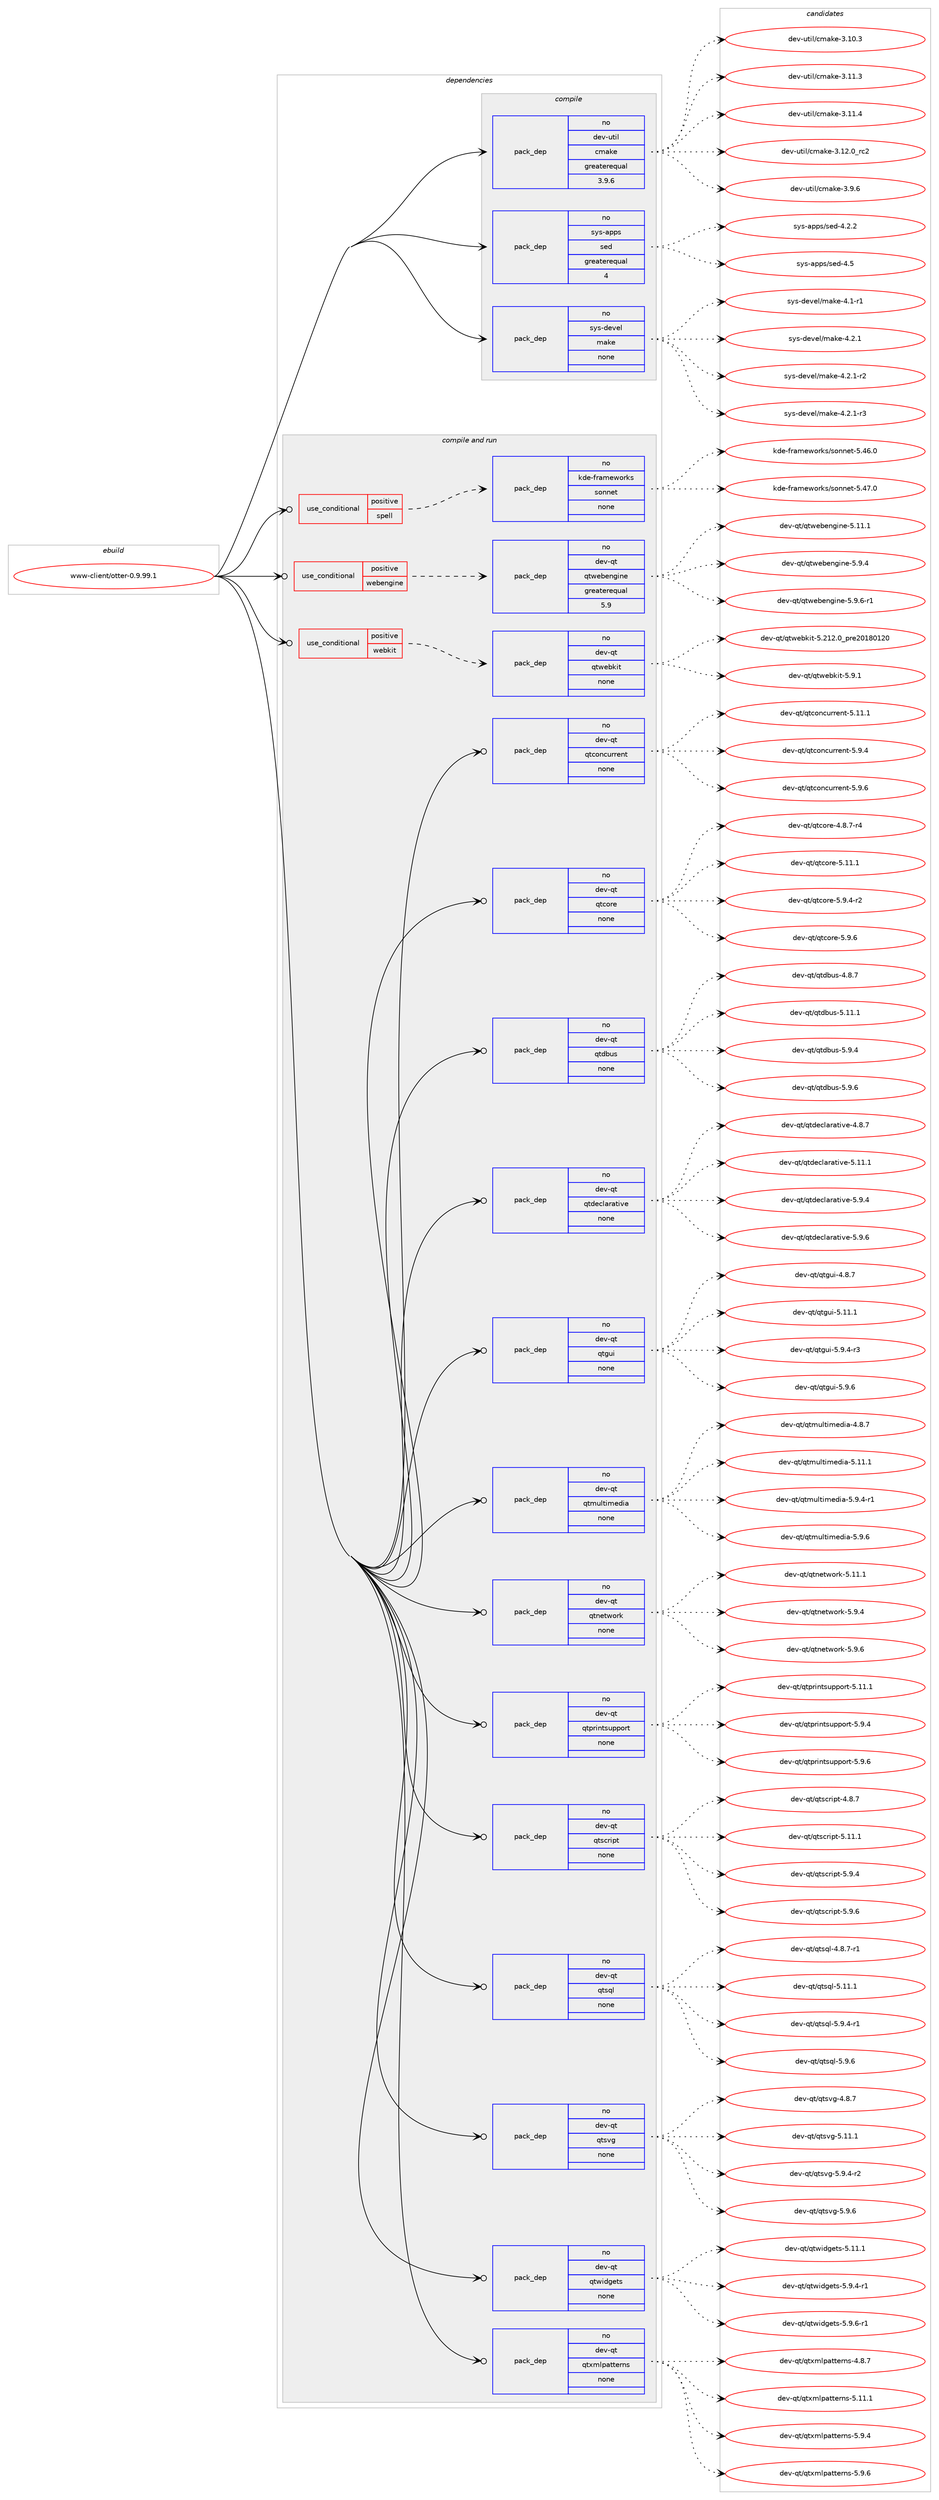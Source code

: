 digraph prolog {

# *************
# Graph options
# *************

newrank=true;
concentrate=true;
compound=true;
graph [rankdir=LR,fontname=Helvetica,fontsize=10,ranksep=1.5];#, ranksep=2.5, nodesep=0.2];
edge  [arrowhead=vee];
node  [fontname=Helvetica,fontsize=10];

# **********
# The ebuild
# **********

subgraph cluster_leftcol {
color=gray;
rank=same;
label=<<i>ebuild</i>>;
id [label="www-client/otter-0.9.99.1", color=red, width=4, href="../www-client/otter-0.9.99.1.svg"];
}

# ****************
# The dependencies
# ****************

subgraph cluster_midcol {
color=gray;
label=<<i>dependencies</i>>;
subgraph cluster_compile {
fillcolor="#eeeeee";
style=filled;
label=<<i>compile</i>>;
subgraph pack6785 {
dependency8712 [label=<<TABLE BORDER="0" CELLBORDER="1" CELLSPACING="0" CELLPADDING="4" WIDTH="220"><TR><TD ROWSPAN="6" CELLPADDING="30">pack_dep</TD></TR><TR><TD WIDTH="110">no</TD></TR><TR><TD>dev-util</TD></TR><TR><TD>cmake</TD></TR><TR><TD>greaterequal</TD></TR><TR><TD>3.9.6</TD></TR></TABLE>>, shape=none, color=blue];
}
id:e -> dependency8712:w [weight=20,style="solid",arrowhead="vee"];
subgraph pack6786 {
dependency8713 [label=<<TABLE BORDER="0" CELLBORDER="1" CELLSPACING="0" CELLPADDING="4" WIDTH="220"><TR><TD ROWSPAN="6" CELLPADDING="30">pack_dep</TD></TR><TR><TD WIDTH="110">no</TD></TR><TR><TD>sys-apps</TD></TR><TR><TD>sed</TD></TR><TR><TD>greaterequal</TD></TR><TR><TD>4</TD></TR></TABLE>>, shape=none, color=blue];
}
id:e -> dependency8713:w [weight=20,style="solid",arrowhead="vee"];
subgraph pack6787 {
dependency8714 [label=<<TABLE BORDER="0" CELLBORDER="1" CELLSPACING="0" CELLPADDING="4" WIDTH="220"><TR><TD ROWSPAN="6" CELLPADDING="30">pack_dep</TD></TR><TR><TD WIDTH="110">no</TD></TR><TR><TD>sys-devel</TD></TR><TR><TD>make</TD></TR><TR><TD>none</TD></TR><TR><TD></TD></TR></TABLE>>, shape=none, color=blue];
}
id:e -> dependency8714:w [weight=20,style="solid",arrowhead="vee"];
}
subgraph cluster_compileandrun {
fillcolor="#eeeeee";
style=filled;
label=<<i>compile and run</i>>;
subgraph cond1808 {
dependency8715 [label=<<TABLE BORDER="0" CELLBORDER="1" CELLSPACING="0" CELLPADDING="4"><TR><TD ROWSPAN="3" CELLPADDING="10">use_conditional</TD></TR><TR><TD>positive</TD></TR><TR><TD>spell</TD></TR></TABLE>>, shape=none, color=red];
subgraph pack6788 {
dependency8716 [label=<<TABLE BORDER="0" CELLBORDER="1" CELLSPACING="0" CELLPADDING="4" WIDTH="220"><TR><TD ROWSPAN="6" CELLPADDING="30">pack_dep</TD></TR><TR><TD WIDTH="110">no</TD></TR><TR><TD>kde-frameworks</TD></TR><TR><TD>sonnet</TD></TR><TR><TD>none</TD></TR><TR><TD></TD></TR></TABLE>>, shape=none, color=blue];
}
dependency8715:e -> dependency8716:w [weight=20,style="dashed",arrowhead="vee"];
}
id:e -> dependency8715:w [weight=20,style="solid",arrowhead="odotvee"];
subgraph cond1809 {
dependency8717 [label=<<TABLE BORDER="0" CELLBORDER="1" CELLSPACING="0" CELLPADDING="4"><TR><TD ROWSPAN="3" CELLPADDING="10">use_conditional</TD></TR><TR><TD>positive</TD></TR><TR><TD>webengine</TD></TR></TABLE>>, shape=none, color=red];
subgraph pack6789 {
dependency8718 [label=<<TABLE BORDER="0" CELLBORDER="1" CELLSPACING="0" CELLPADDING="4" WIDTH="220"><TR><TD ROWSPAN="6" CELLPADDING="30">pack_dep</TD></TR><TR><TD WIDTH="110">no</TD></TR><TR><TD>dev-qt</TD></TR><TR><TD>qtwebengine</TD></TR><TR><TD>greaterequal</TD></TR><TR><TD>5.9</TD></TR></TABLE>>, shape=none, color=blue];
}
dependency8717:e -> dependency8718:w [weight=20,style="dashed",arrowhead="vee"];
}
id:e -> dependency8717:w [weight=20,style="solid",arrowhead="odotvee"];
subgraph cond1810 {
dependency8719 [label=<<TABLE BORDER="0" CELLBORDER="1" CELLSPACING="0" CELLPADDING="4"><TR><TD ROWSPAN="3" CELLPADDING="10">use_conditional</TD></TR><TR><TD>positive</TD></TR><TR><TD>webkit</TD></TR></TABLE>>, shape=none, color=red];
subgraph pack6790 {
dependency8720 [label=<<TABLE BORDER="0" CELLBORDER="1" CELLSPACING="0" CELLPADDING="4" WIDTH="220"><TR><TD ROWSPAN="6" CELLPADDING="30">pack_dep</TD></TR><TR><TD WIDTH="110">no</TD></TR><TR><TD>dev-qt</TD></TR><TR><TD>qtwebkit</TD></TR><TR><TD>none</TD></TR><TR><TD></TD></TR></TABLE>>, shape=none, color=blue];
}
dependency8719:e -> dependency8720:w [weight=20,style="dashed",arrowhead="vee"];
}
id:e -> dependency8719:w [weight=20,style="solid",arrowhead="odotvee"];
subgraph pack6791 {
dependency8721 [label=<<TABLE BORDER="0" CELLBORDER="1" CELLSPACING="0" CELLPADDING="4" WIDTH="220"><TR><TD ROWSPAN="6" CELLPADDING="30">pack_dep</TD></TR><TR><TD WIDTH="110">no</TD></TR><TR><TD>dev-qt</TD></TR><TR><TD>qtconcurrent</TD></TR><TR><TD>none</TD></TR><TR><TD></TD></TR></TABLE>>, shape=none, color=blue];
}
id:e -> dependency8721:w [weight=20,style="solid",arrowhead="odotvee"];
subgraph pack6792 {
dependency8722 [label=<<TABLE BORDER="0" CELLBORDER="1" CELLSPACING="0" CELLPADDING="4" WIDTH="220"><TR><TD ROWSPAN="6" CELLPADDING="30">pack_dep</TD></TR><TR><TD WIDTH="110">no</TD></TR><TR><TD>dev-qt</TD></TR><TR><TD>qtcore</TD></TR><TR><TD>none</TD></TR><TR><TD></TD></TR></TABLE>>, shape=none, color=blue];
}
id:e -> dependency8722:w [weight=20,style="solid",arrowhead="odotvee"];
subgraph pack6793 {
dependency8723 [label=<<TABLE BORDER="0" CELLBORDER="1" CELLSPACING="0" CELLPADDING="4" WIDTH="220"><TR><TD ROWSPAN="6" CELLPADDING="30">pack_dep</TD></TR><TR><TD WIDTH="110">no</TD></TR><TR><TD>dev-qt</TD></TR><TR><TD>qtdbus</TD></TR><TR><TD>none</TD></TR><TR><TD></TD></TR></TABLE>>, shape=none, color=blue];
}
id:e -> dependency8723:w [weight=20,style="solid",arrowhead="odotvee"];
subgraph pack6794 {
dependency8724 [label=<<TABLE BORDER="0" CELLBORDER="1" CELLSPACING="0" CELLPADDING="4" WIDTH="220"><TR><TD ROWSPAN="6" CELLPADDING="30">pack_dep</TD></TR><TR><TD WIDTH="110">no</TD></TR><TR><TD>dev-qt</TD></TR><TR><TD>qtdeclarative</TD></TR><TR><TD>none</TD></TR><TR><TD></TD></TR></TABLE>>, shape=none, color=blue];
}
id:e -> dependency8724:w [weight=20,style="solid",arrowhead="odotvee"];
subgraph pack6795 {
dependency8725 [label=<<TABLE BORDER="0" CELLBORDER="1" CELLSPACING="0" CELLPADDING="4" WIDTH="220"><TR><TD ROWSPAN="6" CELLPADDING="30">pack_dep</TD></TR><TR><TD WIDTH="110">no</TD></TR><TR><TD>dev-qt</TD></TR><TR><TD>qtgui</TD></TR><TR><TD>none</TD></TR><TR><TD></TD></TR></TABLE>>, shape=none, color=blue];
}
id:e -> dependency8725:w [weight=20,style="solid",arrowhead="odotvee"];
subgraph pack6796 {
dependency8726 [label=<<TABLE BORDER="0" CELLBORDER="1" CELLSPACING="0" CELLPADDING="4" WIDTH="220"><TR><TD ROWSPAN="6" CELLPADDING="30">pack_dep</TD></TR><TR><TD WIDTH="110">no</TD></TR><TR><TD>dev-qt</TD></TR><TR><TD>qtmultimedia</TD></TR><TR><TD>none</TD></TR><TR><TD></TD></TR></TABLE>>, shape=none, color=blue];
}
id:e -> dependency8726:w [weight=20,style="solid",arrowhead="odotvee"];
subgraph pack6797 {
dependency8727 [label=<<TABLE BORDER="0" CELLBORDER="1" CELLSPACING="0" CELLPADDING="4" WIDTH="220"><TR><TD ROWSPAN="6" CELLPADDING="30">pack_dep</TD></TR><TR><TD WIDTH="110">no</TD></TR><TR><TD>dev-qt</TD></TR><TR><TD>qtnetwork</TD></TR><TR><TD>none</TD></TR><TR><TD></TD></TR></TABLE>>, shape=none, color=blue];
}
id:e -> dependency8727:w [weight=20,style="solid",arrowhead="odotvee"];
subgraph pack6798 {
dependency8728 [label=<<TABLE BORDER="0" CELLBORDER="1" CELLSPACING="0" CELLPADDING="4" WIDTH="220"><TR><TD ROWSPAN="6" CELLPADDING="30">pack_dep</TD></TR><TR><TD WIDTH="110">no</TD></TR><TR><TD>dev-qt</TD></TR><TR><TD>qtprintsupport</TD></TR><TR><TD>none</TD></TR><TR><TD></TD></TR></TABLE>>, shape=none, color=blue];
}
id:e -> dependency8728:w [weight=20,style="solid",arrowhead="odotvee"];
subgraph pack6799 {
dependency8729 [label=<<TABLE BORDER="0" CELLBORDER="1" CELLSPACING="0" CELLPADDING="4" WIDTH="220"><TR><TD ROWSPAN="6" CELLPADDING="30">pack_dep</TD></TR><TR><TD WIDTH="110">no</TD></TR><TR><TD>dev-qt</TD></TR><TR><TD>qtscript</TD></TR><TR><TD>none</TD></TR><TR><TD></TD></TR></TABLE>>, shape=none, color=blue];
}
id:e -> dependency8729:w [weight=20,style="solid",arrowhead="odotvee"];
subgraph pack6800 {
dependency8730 [label=<<TABLE BORDER="0" CELLBORDER="1" CELLSPACING="0" CELLPADDING="4" WIDTH="220"><TR><TD ROWSPAN="6" CELLPADDING="30">pack_dep</TD></TR><TR><TD WIDTH="110">no</TD></TR><TR><TD>dev-qt</TD></TR><TR><TD>qtsql</TD></TR><TR><TD>none</TD></TR><TR><TD></TD></TR></TABLE>>, shape=none, color=blue];
}
id:e -> dependency8730:w [weight=20,style="solid",arrowhead="odotvee"];
subgraph pack6801 {
dependency8731 [label=<<TABLE BORDER="0" CELLBORDER="1" CELLSPACING="0" CELLPADDING="4" WIDTH="220"><TR><TD ROWSPAN="6" CELLPADDING="30">pack_dep</TD></TR><TR><TD WIDTH="110">no</TD></TR><TR><TD>dev-qt</TD></TR><TR><TD>qtsvg</TD></TR><TR><TD>none</TD></TR><TR><TD></TD></TR></TABLE>>, shape=none, color=blue];
}
id:e -> dependency8731:w [weight=20,style="solid",arrowhead="odotvee"];
subgraph pack6802 {
dependency8732 [label=<<TABLE BORDER="0" CELLBORDER="1" CELLSPACING="0" CELLPADDING="4" WIDTH="220"><TR><TD ROWSPAN="6" CELLPADDING="30">pack_dep</TD></TR><TR><TD WIDTH="110">no</TD></TR><TR><TD>dev-qt</TD></TR><TR><TD>qtwidgets</TD></TR><TR><TD>none</TD></TR><TR><TD></TD></TR></TABLE>>, shape=none, color=blue];
}
id:e -> dependency8732:w [weight=20,style="solid",arrowhead="odotvee"];
subgraph pack6803 {
dependency8733 [label=<<TABLE BORDER="0" CELLBORDER="1" CELLSPACING="0" CELLPADDING="4" WIDTH="220"><TR><TD ROWSPAN="6" CELLPADDING="30">pack_dep</TD></TR><TR><TD WIDTH="110">no</TD></TR><TR><TD>dev-qt</TD></TR><TR><TD>qtxmlpatterns</TD></TR><TR><TD>none</TD></TR><TR><TD></TD></TR></TABLE>>, shape=none, color=blue];
}
id:e -> dependency8733:w [weight=20,style="solid",arrowhead="odotvee"];
}
subgraph cluster_run {
fillcolor="#eeeeee";
style=filled;
label=<<i>run</i>>;
}
}

# **************
# The candidates
# **************

subgraph cluster_choices {
rank=same;
color=gray;
label=<<i>candidates</i>>;

subgraph choice6785 {
color=black;
nodesep=1;
choice1001011184511711610510847991099710710145514649484651 [label="dev-util/cmake-3.10.3", color=red, width=4,href="../dev-util/cmake-3.10.3.svg"];
choice1001011184511711610510847991099710710145514649494651 [label="dev-util/cmake-3.11.3", color=red, width=4,href="../dev-util/cmake-3.11.3.svg"];
choice1001011184511711610510847991099710710145514649494652 [label="dev-util/cmake-3.11.4", color=red, width=4,href="../dev-util/cmake-3.11.4.svg"];
choice1001011184511711610510847991099710710145514649504648951149950 [label="dev-util/cmake-3.12.0_rc2", color=red, width=4,href="../dev-util/cmake-3.12.0_rc2.svg"];
choice10010111845117116105108479910997107101455146574654 [label="dev-util/cmake-3.9.6", color=red, width=4,href="../dev-util/cmake-3.9.6.svg"];
dependency8712:e -> choice1001011184511711610510847991099710710145514649484651:w [style=dotted,weight="100"];
dependency8712:e -> choice1001011184511711610510847991099710710145514649494651:w [style=dotted,weight="100"];
dependency8712:e -> choice1001011184511711610510847991099710710145514649494652:w [style=dotted,weight="100"];
dependency8712:e -> choice1001011184511711610510847991099710710145514649504648951149950:w [style=dotted,weight="100"];
dependency8712:e -> choice10010111845117116105108479910997107101455146574654:w [style=dotted,weight="100"];
}
subgraph choice6786 {
color=black;
nodesep=1;
choice115121115459711211211547115101100455246504650 [label="sys-apps/sed-4.2.2", color=red, width=4,href="../sys-apps/sed-4.2.2.svg"];
choice11512111545971121121154711510110045524653 [label="sys-apps/sed-4.5", color=red, width=4,href="../sys-apps/sed-4.5.svg"];
dependency8713:e -> choice115121115459711211211547115101100455246504650:w [style=dotted,weight="100"];
dependency8713:e -> choice11512111545971121121154711510110045524653:w [style=dotted,weight="100"];
}
subgraph choice6787 {
color=black;
nodesep=1;
choice115121115451001011181011084710997107101455246494511449 [label="sys-devel/make-4.1-r1", color=red, width=4,href="../sys-devel/make-4.1-r1.svg"];
choice115121115451001011181011084710997107101455246504649 [label="sys-devel/make-4.2.1", color=red, width=4,href="../sys-devel/make-4.2.1.svg"];
choice1151211154510010111810110847109971071014552465046494511450 [label="sys-devel/make-4.2.1-r2", color=red, width=4,href="../sys-devel/make-4.2.1-r2.svg"];
choice1151211154510010111810110847109971071014552465046494511451 [label="sys-devel/make-4.2.1-r3", color=red, width=4,href="../sys-devel/make-4.2.1-r3.svg"];
dependency8714:e -> choice115121115451001011181011084710997107101455246494511449:w [style=dotted,weight="100"];
dependency8714:e -> choice115121115451001011181011084710997107101455246504649:w [style=dotted,weight="100"];
dependency8714:e -> choice1151211154510010111810110847109971071014552465046494511450:w [style=dotted,weight="100"];
dependency8714:e -> choice1151211154510010111810110847109971071014552465046494511451:w [style=dotted,weight="100"];
}
subgraph choice6788 {
color=black;
nodesep=1;
choice10710010145102114971091011191111141071154711511111011010111645534652544648 [label="kde-frameworks/sonnet-5.46.0", color=red, width=4,href="../kde-frameworks/sonnet-5.46.0.svg"];
choice10710010145102114971091011191111141071154711511111011010111645534652554648 [label="kde-frameworks/sonnet-5.47.0", color=red, width=4,href="../kde-frameworks/sonnet-5.47.0.svg"];
dependency8716:e -> choice10710010145102114971091011191111141071154711511111011010111645534652544648:w [style=dotted,weight="100"];
dependency8716:e -> choice10710010145102114971091011191111141071154711511111011010111645534652554648:w [style=dotted,weight="100"];
}
subgraph choice6789 {
color=black;
nodesep=1;
choice10010111845113116471131161191019810111010310511010145534649494649 [label="dev-qt/qtwebengine-5.11.1", color=red, width=4,href="../dev-qt/qtwebengine-5.11.1.svg"];
choice100101118451131164711311611910198101110103105110101455346574652 [label="dev-qt/qtwebengine-5.9.4", color=red, width=4,href="../dev-qt/qtwebengine-5.9.4.svg"];
choice1001011184511311647113116119101981011101031051101014553465746544511449 [label="dev-qt/qtwebengine-5.9.6-r1", color=red, width=4,href="../dev-qt/qtwebengine-5.9.6-r1.svg"];
dependency8718:e -> choice10010111845113116471131161191019810111010310511010145534649494649:w [style=dotted,weight="100"];
dependency8718:e -> choice100101118451131164711311611910198101110103105110101455346574652:w [style=dotted,weight="100"];
dependency8718:e -> choice1001011184511311647113116119101981011101031051101014553465746544511449:w [style=dotted,weight="100"];
}
subgraph choice6790 {
color=black;
nodesep=1;
choice1001011184511311647113116119101981071051164553465049504648951121141015048495648495048 [label="dev-qt/qtwebkit-5.212.0_pre20180120", color=red, width=4,href="../dev-qt/qtwebkit-5.212.0_pre20180120.svg"];
choice100101118451131164711311611910198107105116455346574649 [label="dev-qt/qtwebkit-5.9.1", color=red, width=4,href="../dev-qt/qtwebkit-5.9.1.svg"];
dependency8720:e -> choice1001011184511311647113116119101981071051164553465049504648951121141015048495648495048:w [style=dotted,weight="100"];
dependency8720:e -> choice100101118451131164711311611910198107105116455346574649:w [style=dotted,weight="100"];
}
subgraph choice6791 {
color=black;
nodesep=1;
choice1001011184511311647113116991111109911711411410111011645534649494649 [label="dev-qt/qtconcurrent-5.11.1", color=red, width=4,href="../dev-qt/qtconcurrent-5.11.1.svg"];
choice10010111845113116471131169911111099117114114101110116455346574652 [label="dev-qt/qtconcurrent-5.9.4", color=red, width=4,href="../dev-qt/qtconcurrent-5.9.4.svg"];
choice10010111845113116471131169911111099117114114101110116455346574654 [label="dev-qt/qtconcurrent-5.9.6", color=red, width=4,href="../dev-qt/qtconcurrent-5.9.6.svg"];
dependency8721:e -> choice1001011184511311647113116991111109911711411410111011645534649494649:w [style=dotted,weight="100"];
dependency8721:e -> choice10010111845113116471131169911111099117114114101110116455346574652:w [style=dotted,weight="100"];
dependency8721:e -> choice10010111845113116471131169911111099117114114101110116455346574654:w [style=dotted,weight="100"];
}
subgraph choice6792 {
color=black;
nodesep=1;
choice1001011184511311647113116991111141014552465646554511452 [label="dev-qt/qtcore-4.8.7-r4", color=red, width=4,href="../dev-qt/qtcore-4.8.7-r4.svg"];
choice10010111845113116471131169911111410145534649494649 [label="dev-qt/qtcore-5.11.1", color=red, width=4,href="../dev-qt/qtcore-5.11.1.svg"];
choice1001011184511311647113116991111141014553465746524511450 [label="dev-qt/qtcore-5.9.4-r2", color=red, width=4,href="../dev-qt/qtcore-5.9.4-r2.svg"];
choice100101118451131164711311699111114101455346574654 [label="dev-qt/qtcore-5.9.6", color=red, width=4,href="../dev-qt/qtcore-5.9.6.svg"];
dependency8722:e -> choice1001011184511311647113116991111141014552465646554511452:w [style=dotted,weight="100"];
dependency8722:e -> choice10010111845113116471131169911111410145534649494649:w [style=dotted,weight="100"];
dependency8722:e -> choice1001011184511311647113116991111141014553465746524511450:w [style=dotted,weight="100"];
dependency8722:e -> choice100101118451131164711311699111114101455346574654:w [style=dotted,weight="100"];
}
subgraph choice6793 {
color=black;
nodesep=1;
choice100101118451131164711311610098117115455246564655 [label="dev-qt/qtdbus-4.8.7", color=red, width=4,href="../dev-qt/qtdbus-4.8.7.svg"];
choice10010111845113116471131161009811711545534649494649 [label="dev-qt/qtdbus-5.11.1", color=red, width=4,href="../dev-qt/qtdbus-5.11.1.svg"];
choice100101118451131164711311610098117115455346574652 [label="dev-qt/qtdbus-5.9.4", color=red, width=4,href="../dev-qt/qtdbus-5.9.4.svg"];
choice100101118451131164711311610098117115455346574654 [label="dev-qt/qtdbus-5.9.6", color=red, width=4,href="../dev-qt/qtdbus-5.9.6.svg"];
dependency8723:e -> choice100101118451131164711311610098117115455246564655:w [style=dotted,weight="100"];
dependency8723:e -> choice10010111845113116471131161009811711545534649494649:w [style=dotted,weight="100"];
dependency8723:e -> choice100101118451131164711311610098117115455346574652:w [style=dotted,weight="100"];
dependency8723:e -> choice100101118451131164711311610098117115455346574654:w [style=dotted,weight="100"];
}
subgraph choice6794 {
color=black;
nodesep=1;
choice1001011184511311647113116100101991089711497116105118101455246564655 [label="dev-qt/qtdeclarative-4.8.7", color=red, width=4,href="../dev-qt/qtdeclarative-4.8.7.svg"];
choice100101118451131164711311610010199108971149711610511810145534649494649 [label="dev-qt/qtdeclarative-5.11.1", color=red, width=4,href="../dev-qt/qtdeclarative-5.11.1.svg"];
choice1001011184511311647113116100101991089711497116105118101455346574652 [label="dev-qt/qtdeclarative-5.9.4", color=red, width=4,href="../dev-qt/qtdeclarative-5.9.4.svg"];
choice1001011184511311647113116100101991089711497116105118101455346574654 [label="dev-qt/qtdeclarative-5.9.6", color=red, width=4,href="../dev-qt/qtdeclarative-5.9.6.svg"];
dependency8724:e -> choice1001011184511311647113116100101991089711497116105118101455246564655:w [style=dotted,weight="100"];
dependency8724:e -> choice100101118451131164711311610010199108971149711610511810145534649494649:w [style=dotted,weight="100"];
dependency8724:e -> choice1001011184511311647113116100101991089711497116105118101455346574652:w [style=dotted,weight="100"];
dependency8724:e -> choice1001011184511311647113116100101991089711497116105118101455346574654:w [style=dotted,weight="100"];
}
subgraph choice6795 {
color=black;
nodesep=1;
choice1001011184511311647113116103117105455246564655 [label="dev-qt/qtgui-4.8.7", color=red, width=4,href="../dev-qt/qtgui-4.8.7.svg"];
choice100101118451131164711311610311710545534649494649 [label="dev-qt/qtgui-5.11.1", color=red, width=4,href="../dev-qt/qtgui-5.11.1.svg"];
choice10010111845113116471131161031171054553465746524511451 [label="dev-qt/qtgui-5.9.4-r3", color=red, width=4,href="../dev-qt/qtgui-5.9.4-r3.svg"];
choice1001011184511311647113116103117105455346574654 [label="dev-qt/qtgui-5.9.6", color=red, width=4,href="../dev-qt/qtgui-5.9.6.svg"];
dependency8725:e -> choice1001011184511311647113116103117105455246564655:w [style=dotted,weight="100"];
dependency8725:e -> choice100101118451131164711311610311710545534649494649:w [style=dotted,weight="100"];
dependency8725:e -> choice10010111845113116471131161031171054553465746524511451:w [style=dotted,weight="100"];
dependency8725:e -> choice1001011184511311647113116103117105455346574654:w [style=dotted,weight="100"];
}
subgraph choice6796 {
color=black;
nodesep=1;
choice100101118451131164711311610911710811610510910110010597455246564655 [label="dev-qt/qtmultimedia-4.8.7", color=red, width=4,href="../dev-qt/qtmultimedia-4.8.7.svg"];
choice10010111845113116471131161091171081161051091011001059745534649494649 [label="dev-qt/qtmultimedia-5.11.1", color=red, width=4,href="../dev-qt/qtmultimedia-5.11.1.svg"];
choice1001011184511311647113116109117108116105109101100105974553465746524511449 [label="dev-qt/qtmultimedia-5.9.4-r1", color=red, width=4,href="../dev-qt/qtmultimedia-5.9.4-r1.svg"];
choice100101118451131164711311610911710811610510910110010597455346574654 [label="dev-qt/qtmultimedia-5.9.6", color=red, width=4,href="../dev-qt/qtmultimedia-5.9.6.svg"];
dependency8726:e -> choice100101118451131164711311610911710811610510910110010597455246564655:w [style=dotted,weight="100"];
dependency8726:e -> choice10010111845113116471131161091171081161051091011001059745534649494649:w [style=dotted,weight="100"];
dependency8726:e -> choice1001011184511311647113116109117108116105109101100105974553465746524511449:w [style=dotted,weight="100"];
dependency8726:e -> choice100101118451131164711311610911710811610510910110010597455346574654:w [style=dotted,weight="100"];
}
subgraph choice6797 {
color=black;
nodesep=1;
choice100101118451131164711311611010111611911111410745534649494649 [label="dev-qt/qtnetwork-5.11.1", color=red, width=4,href="../dev-qt/qtnetwork-5.11.1.svg"];
choice1001011184511311647113116110101116119111114107455346574652 [label="dev-qt/qtnetwork-5.9.4", color=red, width=4,href="../dev-qt/qtnetwork-5.9.4.svg"];
choice1001011184511311647113116110101116119111114107455346574654 [label="dev-qt/qtnetwork-5.9.6", color=red, width=4,href="../dev-qt/qtnetwork-5.9.6.svg"];
dependency8727:e -> choice100101118451131164711311611010111611911111410745534649494649:w [style=dotted,weight="100"];
dependency8727:e -> choice1001011184511311647113116110101116119111114107455346574652:w [style=dotted,weight="100"];
dependency8727:e -> choice1001011184511311647113116110101116119111114107455346574654:w [style=dotted,weight="100"];
}
subgraph choice6798 {
color=black;
nodesep=1;
choice100101118451131164711311611211410511011611511711211211111411645534649494649 [label="dev-qt/qtprintsupport-5.11.1", color=red, width=4,href="../dev-qt/qtprintsupport-5.11.1.svg"];
choice1001011184511311647113116112114105110116115117112112111114116455346574652 [label="dev-qt/qtprintsupport-5.9.4", color=red, width=4,href="../dev-qt/qtprintsupport-5.9.4.svg"];
choice1001011184511311647113116112114105110116115117112112111114116455346574654 [label="dev-qt/qtprintsupport-5.9.6", color=red, width=4,href="../dev-qt/qtprintsupport-5.9.6.svg"];
dependency8728:e -> choice100101118451131164711311611211410511011611511711211211111411645534649494649:w [style=dotted,weight="100"];
dependency8728:e -> choice1001011184511311647113116112114105110116115117112112111114116455346574652:w [style=dotted,weight="100"];
dependency8728:e -> choice1001011184511311647113116112114105110116115117112112111114116455346574654:w [style=dotted,weight="100"];
}
subgraph choice6799 {
color=black;
nodesep=1;
choice100101118451131164711311611599114105112116455246564655 [label="dev-qt/qtscript-4.8.7", color=red, width=4,href="../dev-qt/qtscript-4.8.7.svg"];
choice10010111845113116471131161159911410511211645534649494649 [label="dev-qt/qtscript-5.11.1", color=red, width=4,href="../dev-qt/qtscript-5.11.1.svg"];
choice100101118451131164711311611599114105112116455346574652 [label="dev-qt/qtscript-5.9.4", color=red, width=4,href="../dev-qt/qtscript-5.9.4.svg"];
choice100101118451131164711311611599114105112116455346574654 [label="dev-qt/qtscript-5.9.6", color=red, width=4,href="../dev-qt/qtscript-5.9.6.svg"];
dependency8729:e -> choice100101118451131164711311611599114105112116455246564655:w [style=dotted,weight="100"];
dependency8729:e -> choice10010111845113116471131161159911410511211645534649494649:w [style=dotted,weight="100"];
dependency8729:e -> choice100101118451131164711311611599114105112116455346574652:w [style=dotted,weight="100"];
dependency8729:e -> choice100101118451131164711311611599114105112116455346574654:w [style=dotted,weight="100"];
}
subgraph choice6800 {
color=black;
nodesep=1;
choice10010111845113116471131161151131084552465646554511449 [label="dev-qt/qtsql-4.8.7-r1", color=red, width=4,href="../dev-qt/qtsql-4.8.7-r1.svg"];
choice100101118451131164711311611511310845534649494649 [label="dev-qt/qtsql-5.11.1", color=red, width=4,href="../dev-qt/qtsql-5.11.1.svg"];
choice10010111845113116471131161151131084553465746524511449 [label="dev-qt/qtsql-5.9.4-r1", color=red, width=4,href="../dev-qt/qtsql-5.9.4-r1.svg"];
choice1001011184511311647113116115113108455346574654 [label="dev-qt/qtsql-5.9.6", color=red, width=4,href="../dev-qt/qtsql-5.9.6.svg"];
dependency8730:e -> choice10010111845113116471131161151131084552465646554511449:w [style=dotted,weight="100"];
dependency8730:e -> choice100101118451131164711311611511310845534649494649:w [style=dotted,weight="100"];
dependency8730:e -> choice10010111845113116471131161151131084553465746524511449:w [style=dotted,weight="100"];
dependency8730:e -> choice1001011184511311647113116115113108455346574654:w [style=dotted,weight="100"];
}
subgraph choice6801 {
color=black;
nodesep=1;
choice1001011184511311647113116115118103455246564655 [label="dev-qt/qtsvg-4.8.7", color=red, width=4,href="../dev-qt/qtsvg-4.8.7.svg"];
choice100101118451131164711311611511810345534649494649 [label="dev-qt/qtsvg-5.11.1", color=red, width=4,href="../dev-qt/qtsvg-5.11.1.svg"];
choice10010111845113116471131161151181034553465746524511450 [label="dev-qt/qtsvg-5.9.4-r2", color=red, width=4,href="../dev-qt/qtsvg-5.9.4-r2.svg"];
choice1001011184511311647113116115118103455346574654 [label="dev-qt/qtsvg-5.9.6", color=red, width=4,href="../dev-qt/qtsvg-5.9.6.svg"];
dependency8731:e -> choice1001011184511311647113116115118103455246564655:w [style=dotted,weight="100"];
dependency8731:e -> choice100101118451131164711311611511810345534649494649:w [style=dotted,weight="100"];
dependency8731:e -> choice10010111845113116471131161151181034553465746524511450:w [style=dotted,weight="100"];
dependency8731:e -> choice1001011184511311647113116115118103455346574654:w [style=dotted,weight="100"];
}
subgraph choice6802 {
color=black;
nodesep=1;
choice100101118451131164711311611910510010310111611545534649494649 [label="dev-qt/qtwidgets-5.11.1", color=red, width=4,href="../dev-qt/qtwidgets-5.11.1.svg"];
choice10010111845113116471131161191051001031011161154553465746524511449 [label="dev-qt/qtwidgets-5.9.4-r1", color=red, width=4,href="../dev-qt/qtwidgets-5.9.4-r1.svg"];
choice10010111845113116471131161191051001031011161154553465746544511449 [label="dev-qt/qtwidgets-5.9.6-r1", color=red, width=4,href="../dev-qt/qtwidgets-5.9.6-r1.svg"];
dependency8732:e -> choice100101118451131164711311611910510010310111611545534649494649:w [style=dotted,weight="100"];
dependency8732:e -> choice10010111845113116471131161191051001031011161154553465746524511449:w [style=dotted,weight="100"];
dependency8732:e -> choice10010111845113116471131161191051001031011161154553465746544511449:w [style=dotted,weight="100"];
}
subgraph choice6803 {
color=black;
nodesep=1;
choice100101118451131164711311612010910811297116116101114110115455246564655 [label="dev-qt/qtxmlpatterns-4.8.7", color=red, width=4,href="../dev-qt/qtxmlpatterns-4.8.7.svg"];
choice10010111845113116471131161201091081129711611610111411011545534649494649 [label="dev-qt/qtxmlpatterns-5.11.1", color=red, width=4,href="../dev-qt/qtxmlpatterns-5.11.1.svg"];
choice100101118451131164711311612010910811297116116101114110115455346574652 [label="dev-qt/qtxmlpatterns-5.9.4", color=red, width=4,href="../dev-qt/qtxmlpatterns-5.9.4.svg"];
choice100101118451131164711311612010910811297116116101114110115455346574654 [label="dev-qt/qtxmlpatterns-5.9.6", color=red, width=4,href="../dev-qt/qtxmlpatterns-5.9.6.svg"];
dependency8733:e -> choice100101118451131164711311612010910811297116116101114110115455246564655:w [style=dotted,weight="100"];
dependency8733:e -> choice10010111845113116471131161201091081129711611610111411011545534649494649:w [style=dotted,weight="100"];
dependency8733:e -> choice100101118451131164711311612010910811297116116101114110115455346574652:w [style=dotted,weight="100"];
dependency8733:e -> choice100101118451131164711311612010910811297116116101114110115455346574654:w [style=dotted,weight="100"];
}
}

}
